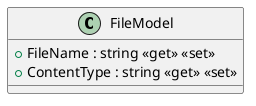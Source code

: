 @startuml
class FileModel {
    + FileName : string <<get>> <<set>>
    + ContentType : string <<get>> <<set>>
}
@enduml
